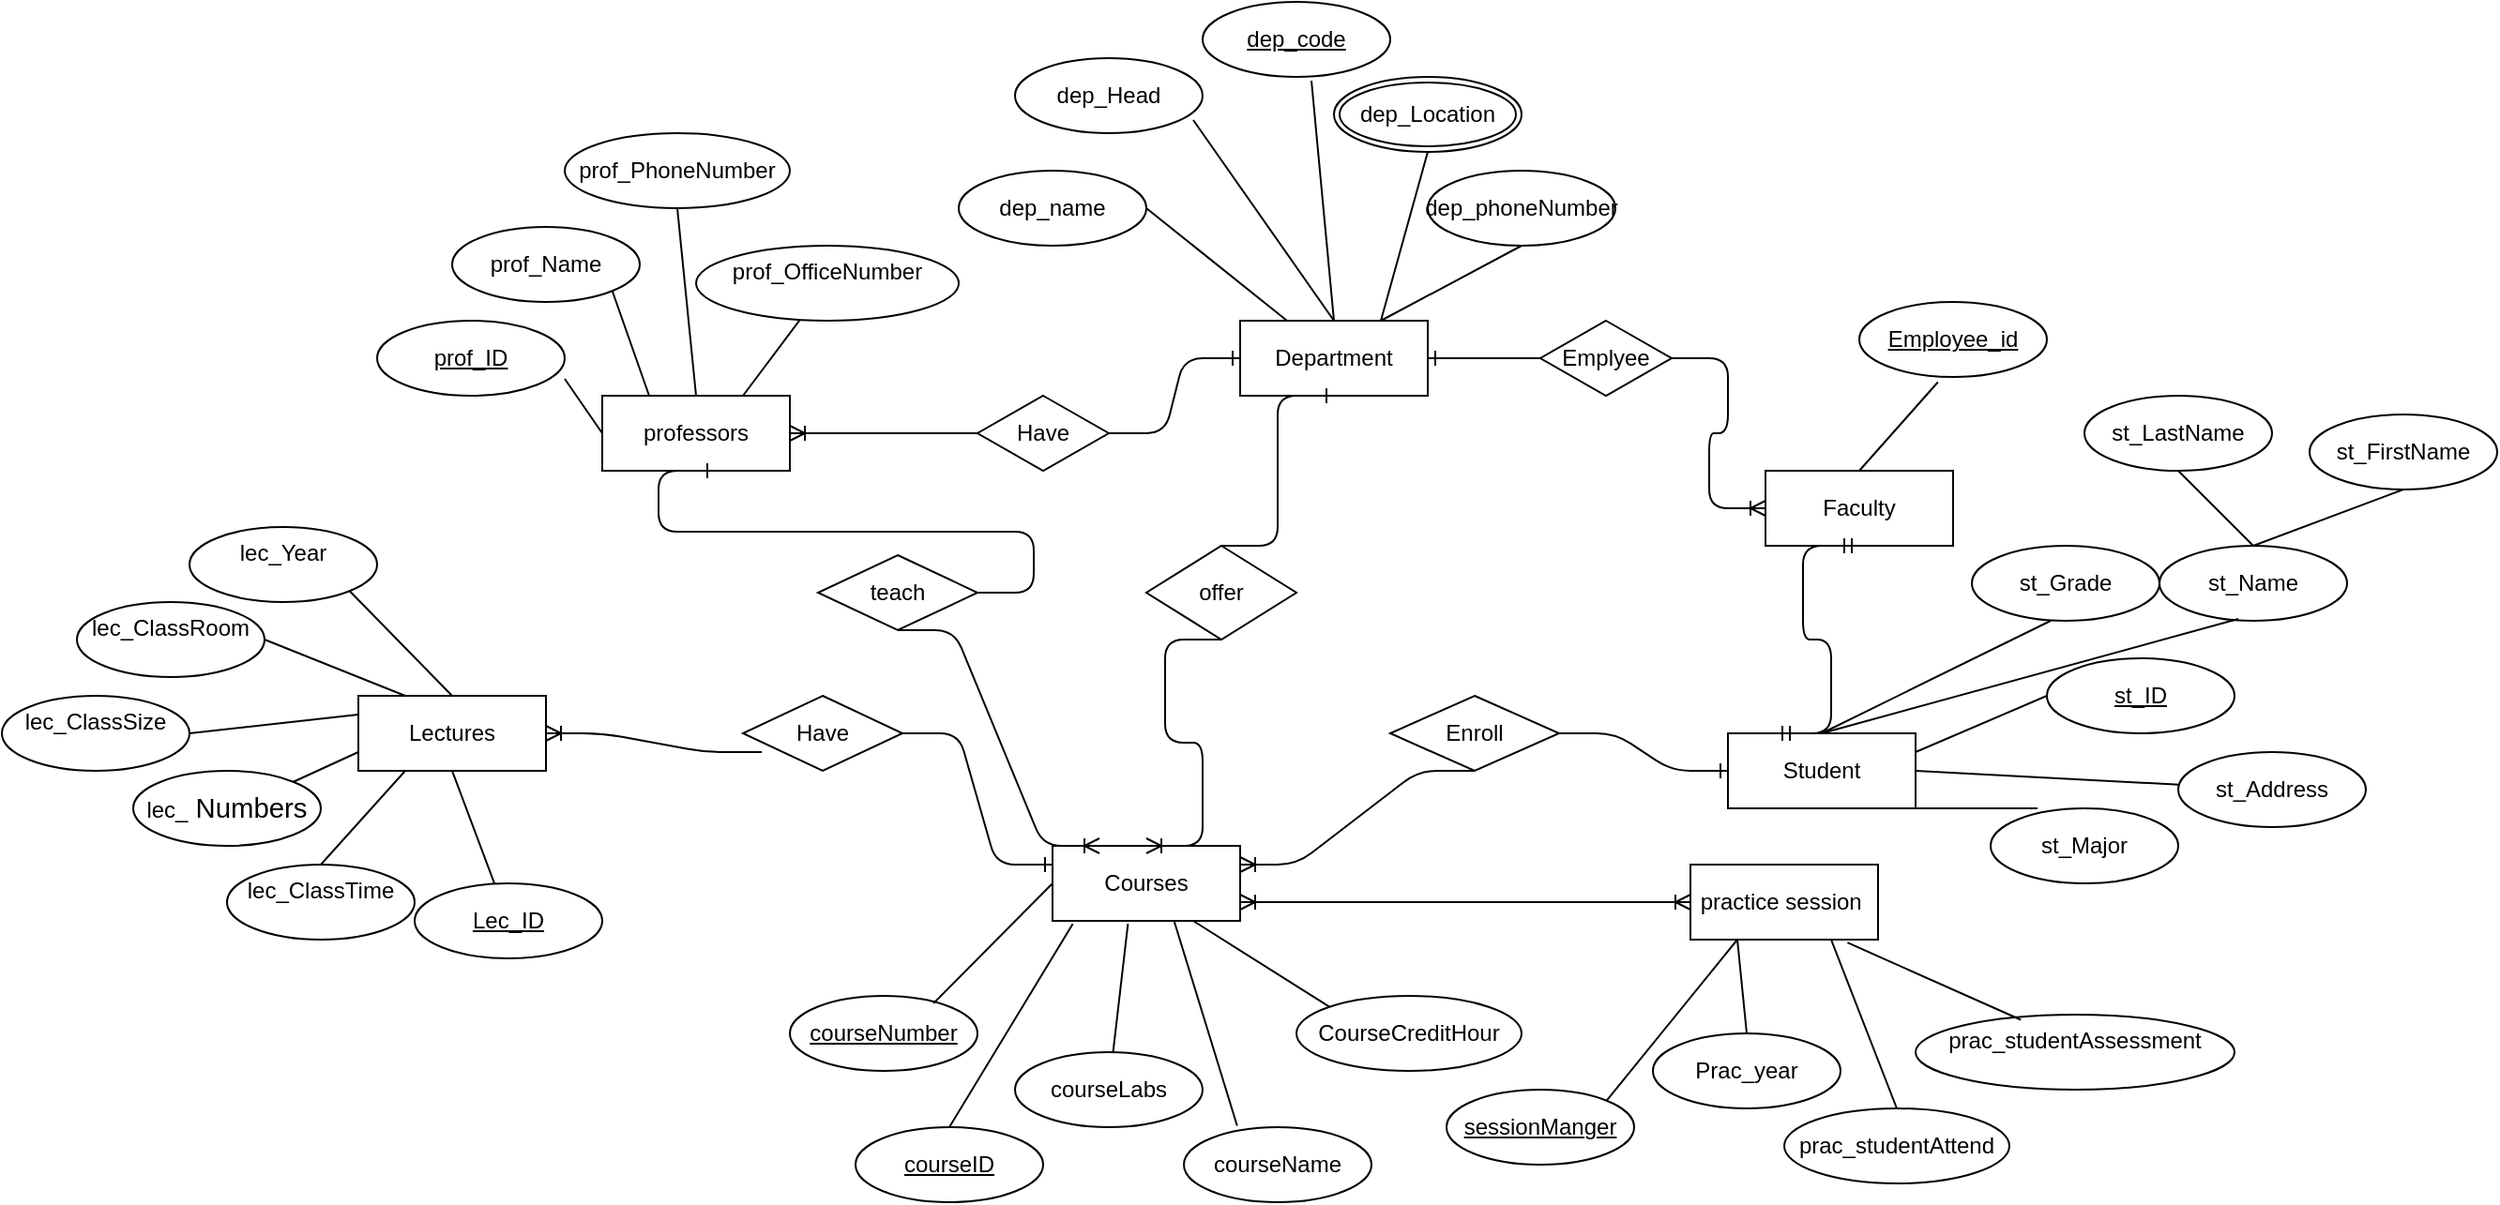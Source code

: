 <mxfile version="14.7.9" type="github">
  <diagram id="xXjCyACdQfbOIhHh-awv" name="Page-1">
    <mxGraphModel dx="2090" dy="561" grid="1" gridSize="10" guides="1" tooltips="1" connect="1" arrows="1" fold="1" page="1" pageScale="1" pageWidth="850" pageHeight="1100" math="0" shadow="0">
      <root>
        <mxCell id="0" />
        <mxCell id="1" parent="0" />
        <mxCell id="ngRxiMYijirylgywiZqK-1" value="Department" style="whiteSpace=wrap;html=1;align=center;" parent="1" vertex="1">
          <mxGeometry x="580" y="240" width="100" height="40" as="geometry" />
        </mxCell>
        <mxCell id="ngRxiMYijirylgywiZqK-2" value="Lectures" style="whiteSpace=wrap;html=1;align=center;" parent="1" vertex="1">
          <mxGeometry x="110" y="440" width="100" height="40" as="geometry" />
        </mxCell>
        <mxCell id="ngRxiMYijirylgywiZqK-3" value="practice session&amp;nbsp;" style="whiteSpace=wrap;html=1;align=center;" parent="1" vertex="1">
          <mxGeometry x="820" y="530" width="100" height="40" as="geometry" />
        </mxCell>
        <mxCell id="ngRxiMYijirylgywiZqK-4" value="professors" style="whiteSpace=wrap;html=1;align=center;" parent="1" vertex="1">
          <mxGeometry x="240" y="280" width="100" height="40" as="geometry" />
        </mxCell>
        <mxCell id="ngRxiMYijirylgywiZqK-5" value="Courses" style="whiteSpace=wrap;html=1;align=center;" parent="1" vertex="1">
          <mxGeometry x="480" y="520" width="100" height="40" as="geometry" />
        </mxCell>
        <mxCell id="ngRxiMYijirylgywiZqK-6" value="Student" style="whiteSpace=wrap;html=1;align=center;" parent="1" vertex="1">
          <mxGeometry x="840" y="460" width="100" height="40" as="geometry" />
        </mxCell>
        <mxCell id="ngRxiMYijirylgywiZqK-7" value="prof_ID" style="ellipse;whiteSpace=wrap;html=1;align=center;fontStyle=4;" parent="1" vertex="1">
          <mxGeometry x="120" y="240" width="100" height="40" as="geometry" />
        </mxCell>
        <mxCell id="ngRxiMYijirylgywiZqK-8" value="prof_Name" style="ellipse;whiteSpace=wrap;html=1;align=center;" parent="1" vertex="1">
          <mxGeometry x="160" y="190" width="100" height="40" as="geometry" />
        </mxCell>
        <mxCell id="ngRxiMYijirylgywiZqK-9" value="prof_&lt;span&gt;OfficeNumber&lt;/span&gt;&lt;p class=&quot;MsoNormal&quot;&gt;&lt;/p&gt;" style="ellipse;whiteSpace=wrap;html=1;align=center;" parent="1" vertex="1">
          <mxGeometry x="290" y="200" width="140" height="40" as="geometry" />
        </mxCell>
        <mxCell id="ngRxiMYijirylgywiZqK-10" value="prof_PhoneNumber" style="ellipse;whiteSpace=wrap;html=1;align=center;" parent="1" vertex="1">
          <mxGeometry x="220" y="140" width="120" height="40" as="geometry" />
        </mxCell>
        <mxCell id="ngRxiMYijirylgywiZqK-11" value="" style="endArrow=none;html=1;rounded=0;entryX=0.75;entryY=0;entryDx=0;entryDy=0;" parent="1" source="ngRxiMYijirylgywiZqK-9" target="ngRxiMYijirylgywiZqK-4" edge="1">
          <mxGeometry relative="1" as="geometry">
            <mxPoint x="290" y="210" as="sourcePoint" />
            <mxPoint x="450" y="210" as="targetPoint" />
          </mxGeometry>
        </mxCell>
        <mxCell id="ngRxiMYijirylgywiZqK-12" value="" style="endArrow=none;html=1;rounded=0;exitX=0.5;exitY=1;exitDx=0;exitDy=0;entryX=0.5;entryY=0;entryDx=0;entryDy=0;" parent="1" source="ngRxiMYijirylgywiZqK-10" target="ngRxiMYijirylgywiZqK-4" edge="1">
          <mxGeometry relative="1" as="geometry">
            <mxPoint x="290" y="259" as="sourcePoint" />
            <mxPoint x="450" y="259" as="targetPoint" />
          </mxGeometry>
        </mxCell>
        <mxCell id="ngRxiMYijirylgywiZqK-13" value="" style="endArrow=none;html=1;rounded=0;exitX=1;exitY=1;exitDx=0;exitDy=0;entryX=0.25;entryY=0;entryDx=0;entryDy=0;" parent="1" source="ngRxiMYijirylgywiZqK-8" target="ngRxiMYijirylgywiZqK-4" edge="1">
          <mxGeometry relative="1" as="geometry">
            <mxPoint x="300" y="239" as="sourcePoint" />
            <mxPoint x="460" y="239" as="targetPoint" />
          </mxGeometry>
        </mxCell>
        <mxCell id="ngRxiMYijirylgywiZqK-14" value="" style="endArrow=none;html=1;rounded=0;exitX=1;exitY=0.775;exitDx=0;exitDy=0;exitPerimeter=0;entryX=0;entryY=0.5;entryDx=0;entryDy=0;" parent="1" source="ngRxiMYijirylgywiZqK-7" target="ngRxiMYijirylgywiZqK-4" edge="1">
          <mxGeometry relative="1" as="geometry">
            <mxPoint x="340" y="290" as="sourcePoint" />
            <mxPoint x="500" y="290" as="targetPoint" />
          </mxGeometry>
        </mxCell>
        <mxCell id="ngRxiMYijirylgywiZqK-15" value="lec_&lt;span&gt;ClassRoom&lt;/span&gt;&lt;p class=&quot;MsoNormal&quot;&gt;&lt;/p&gt;" style="ellipse;whiteSpace=wrap;html=1;align=center;" parent="1" vertex="1">
          <mxGeometry x="-40" y="390" width="100" height="40" as="geometry" />
        </mxCell>
        <mxCell id="ngRxiMYijirylgywiZqK-16" value="lec_&lt;span&gt;Year&lt;/span&gt;&lt;p class=&quot;MsoNormal&quot;&gt;&lt;/p&gt;" style="ellipse;whiteSpace=wrap;html=1;align=center;" parent="1" vertex="1">
          <mxGeometry x="20" y="350" width="100" height="40" as="geometry" />
        </mxCell>
        <mxCell id="ngRxiMYijirylgywiZqK-17" value="lec_&lt;span&gt;ClassSize&lt;/span&gt;&lt;p class=&quot;MsoNormal&quot;&gt;&lt;/p&gt;" style="ellipse;whiteSpace=wrap;html=1;align=center;" parent="1" vertex="1">
          <mxGeometry x="-80" y="440" width="100" height="40" as="geometry" />
        </mxCell>
        <mxCell id="ngRxiMYijirylgywiZqK-19" value="lec_&lt;span&gt;ClassTime&lt;/span&gt;&lt;p class=&quot;MsoNormal&quot;&gt;&lt;/p&gt;" style="ellipse;whiteSpace=wrap;html=1;align=center;" parent="1" vertex="1">
          <mxGeometry x="40" y="530" width="100" height="40" as="geometry" />
        </mxCell>
        <mxCell id="ngRxiMYijirylgywiZqK-20" value="lec_&lt;span style=&quot;font-size: 11.0pt ; line-height: 107% ; font-family: &amp;#34;calibri&amp;#34; , sans-serif&quot;&gt;&amp;nbsp;Numbers&lt;/span&gt;" style="ellipse;whiteSpace=wrap;html=1;align=center;" parent="1" vertex="1">
          <mxGeometry x="-10" y="480" width="100" height="40" as="geometry" />
        </mxCell>
        <mxCell id="ngRxiMYijirylgywiZqK-21" value="" style="endArrow=none;html=1;rounded=0;entryX=0.25;entryY=1;entryDx=0;entryDy=0;exitX=0.5;exitY=0;exitDx=0;exitDy=0;" parent="1" source="ngRxiMYijirylgywiZqK-19" target="ngRxiMYijirylgywiZqK-2" edge="1">
          <mxGeometry relative="1" as="geometry">
            <mxPoint x="60" y="499.5" as="sourcePoint" />
            <mxPoint x="220" y="499.5" as="targetPoint" />
          </mxGeometry>
        </mxCell>
        <mxCell id="ngRxiMYijirylgywiZqK-22" value="" style="endArrow=none;html=1;rounded=0;entryX=0;entryY=0.75;entryDx=0;entryDy=0;exitX=1;exitY=0;exitDx=0;exitDy=0;" parent="1" source="ngRxiMYijirylgywiZqK-20" target="ngRxiMYijirylgywiZqK-2" edge="1">
          <mxGeometry relative="1" as="geometry">
            <mxPoint x="60" y="459.5" as="sourcePoint" />
            <mxPoint x="220" y="459.5" as="targetPoint" />
          </mxGeometry>
        </mxCell>
        <mxCell id="ngRxiMYijirylgywiZqK-23" value="" style="endArrow=none;html=1;rounded=0;entryX=0;entryY=0.25;entryDx=0;entryDy=0;exitX=1;exitY=0.5;exitDx=0;exitDy=0;" parent="1" source="ngRxiMYijirylgywiZqK-17" target="ngRxiMYijirylgywiZqK-2" edge="1">
          <mxGeometry relative="1" as="geometry">
            <mxPoint x="20" y="450" as="sourcePoint" />
            <mxPoint x="180" y="450" as="targetPoint" />
          </mxGeometry>
        </mxCell>
        <mxCell id="ngRxiMYijirylgywiZqK-24" value="" style="endArrow=none;html=1;rounded=0;entryX=0.25;entryY=0;entryDx=0;entryDy=0;exitX=1;exitY=0.5;exitDx=0;exitDy=0;" parent="1" source="ngRxiMYijirylgywiZqK-15" target="ngRxiMYijirylgywiZqK-2" edge="1">
          <mxGeometry relative="1" as="geometry">
            <mxPoint x="40" y="430" as="sourcePoint" />
            <mxPoint x="200" y="430" as="targetPoint" />
          </mxGeometry>
        </mxCell>
        <mxCell id="ngRxiMYijirylgywiZqK-25" value="" style="endArrow=none;html=1;rounded=0;exitX=1;exitY=1;exitDx=0;exitDy=0;entryX=0.5;entryY=0;entryDx=0;entryDy=0;" parent="1" source="ngRxiMYijirylgywiZqK-16" target="ngRxiMYijirylgywiZqK-2" edge="1">
          <mxGeometry relative="1" as="geometry">
            <mxPoint x="100" y="370" as="sourcePoint" />
            <mxPoint x="220" y="440" as="targetPoint" />
          </mxGeometry>
        </mxCell>
        <mxCell id="ngRxiMYijirylgywiZqK-27" value="dep_code" style="ellipse;whiteSpace=wrap;html=1;align=center;fontStyle=4;" parent="1" vertex="1">
          <mxGeometry x="560" y="70" width="100" height="40" as="geometry" />
        </mxCell>
        <mxCell id="ngRxiMYijirylgywiZqK-28" value="dep_Head" style="ellipse;whiteSpace=wrap;html=1;align=center;" parent="1" vertex="1">
          <mxGeometry x="460" y="100" width="100" height="40" as="geometry" />
        </mxCell>
        <mxCell id="ngRxiMYijirylgywiZqK-30" value="dep_phoneNumber" style="ellipse;whiteSpace=wrap;html=1;align=center;" parent="1" vertex="1">
          <mxGeometry x="680" y="160" width="100" height="40" as="geometry" />
        </mxCell>
        <mxCell id="ngRxiMYijirylgywiZqK-31" value="dep_name" style="ellipse;whiteSpace=wrap;html=1;align=center;" parent="1" vertex="1">
          <mxGeometry x="430" y="160" width="100" height="40" as="geometry" />
        </mxCell>
        <mxCell id="ngRxiMYijirylgywiZqK-32" value="" style="endArrow=none;html=1;rounded=0;entryX=1;entryY=0.5;entryDx=0;entryDy=0;" parent="1" source="ngRxiMYijirylgywiZqK-1" target="ngRxiMYijirylgywiZqK-31" edge="1">
          <mxGeometry relative="1" as="geometry">
            <mxPoint x="360" y="220" as="sourcePoint" />
            <mxPoint x="520" y="220" as="targetPoint" />
          </mxGeometry>
        </mxCell>
        <mxCell id="ngRxiMYijirylgywiZqK-33" value="" style="endArrow=none;html=1;rounded=0;entryX=0.95;entryY=0.825;entryDx=0;entryDy=0;entryPerimeter=0;exitX=0.5;exitY=0;exitDx=0;exitDy=0;" parent="1" source="ngRxiMYijirylgywiZqK-1" target="ngRxiMYijirylgywiZqK-28" edge="1">
          <mxGeometry relative="1" as="geometry">
            <mxPoint x="380" y="240" as="sourcePoint" />
            <mxPoint x="540" y="240" as="targetPoint" />
          </mxGeometry>
        </mxCell>
        <mxCell id="ngRxiMYijirylgywiZqK-34" value="" style="endArrow=none;html=1;rounded=0;entryX=0.58;entryY=1.05;entryDx=0;entryDy=0;entryPerimeter=0;exitX=0.5;exitY=0;exitDx=0;exitDy=0;" parent="1" source="ngRxiMYijirylgywiZqK-1" target="ngRxiMYijirylgywiZqK-27" edge="1">
          <mxGeometry relative="1" as="geometry">
            <mxPoint x="380" y="229.5" as="sourcePoint" />
            <mxPoint x="540" y="229.5" as="targetPoint" />
          </mxGeometry>
        </mxCell>
        <mxCell id="ngRxiMYijirylgywiZqK-35" value="" style="endArrow=none;html=1;rounded=0;entryX=0.5;entryY=1;entryDx=0;entryDy=0;exitX=0.75;exitY=0;exitDx=0;exitDy=0;" parent="1" source="ngRxiMYijirylgywiZqK-1" target="ngRxiMYijirylgywiZqK-97" edge="1">
          <mxGeometry relative="1" as="geometry">
            <mxPoint x="430" y="220" as="sourcePoint" />
            <mxPoint x="661" y="152" as="targetPoint" />
          </mxGeometry>
        </mxCell>
        <mxCell id="ngRxiMYijirylgywiZqK-36" value="" style="endArrow=none;html=1;rounded=0;entryX=0.5;entryY=1;entryDx=0;entryDy=0;exitX=0.75;exitY=0;exitDx=0;exitDy=0;" parent="1" source="ngRxiMYijirylgywiZqK-1" target="ngRxiMYijirylgywiZqK-30" edge="1">
          <mxGeometry relative="1" as="geometry">
            <mxPoint x="350" y="190" as="sourcePoint" />
            <mxPoint x="510" y="190" as="targetPoint" />
          </mxGeometry>
        </mxCell>
        <mxCell id="ngRxiMYijirylgywiZqK-37" value="st_Grade" style="ellipse;whiteSpace=wrap;html=1;align=center;" parent="1" vertex="1">
          <mxGeometry x="970" y="360" width="100" height="40" as="geometry" />
        </mxCell>
        <mxCell id="ngRxiMYijirylgywiZqK-38" value="st_Major" style="ellipse;whiteSpace=wrap;html=1;align=center;" parent="1" vertex="1">
          <mxGeometry x="980" y="500" width="100" height="40" as="geometry" />
        </mxCell>
        <mxCell id="ngRxiMYijirylgywiZqK-39" value="st_Address" style="ellipse;whiteSpace=wrap;html=1;align=center;" parent="1" vertex="1">
          <mxGeometry x="1080" y="470" width="100" height="40" as="geometry" />
        </mxCell>
        <mxCell id="ngRxiMYijirylgywiZqK-40" value="st_Name" style="ellipse;whiteSpace=wrap;html=1;align=center;" parent="1" vertex="1">
          <mxGeometry x="1070" y="360" width="100" height="40" as="geometry" />
        </mxCell>
        <mxCell id="ngRxiMYijirylgywiZqK-41" value="st_ID" style="ellipse;whiteSpace=wrap;html=1;align=center;fontStyle=4;" parent="1" vertex="1">
          <mxGeometry x="1010" y="420" width="100" height="40" as="geometry" />
        </mxCell>
        <mxCell id="ngRxiMYijirylgywiZqK-42" value="" style="endArrow=none;html=1;rounded=0;entryX=0.75;entryY=1;entryDx=0;entryDy=0;exitX=0.25;exitY=0;exitDx=0;exitDy=0;exitPerimeter=0;" parent="1" source="ngRxiMYijirylgywiZqK-38" target="ngRxiMYijirylgywiZqK-6" edge="1">
          <mxGeometry relative="1" as="geometry">
            <mxPoint x="740" y="419" as="sourcePoint" />
            <mxPoint x="900" y="419" as="targetPoint" />
          </mxGeometry>
        </mxCell>
        <mxCell id="ngRxiMYijirylgywiZqK-43" value="" style="endArrow=none;html=1;rounded=0;exitX=1;exitY=0.5;exitDx=0;exitDy=0;" parent="1" source="ngRxiMYijirylgywiZqK-6" target="ngRxiMYijirylgywiZqK-39" edge="1">
          <mxGeometry relative="1" as="geometry">
            <mxPoint x="780" y="420" as="sourcePoint" />
            <mxPoint x="940" y="420" as="targetPoint" />
          </mxGeometry>
        </mxCell>
        <mxCell id="ngRxiMYijirylgywiZqK-44" value="" style="endArrow=none;html=1;rounded=0;exitX=1;exitY=0.25;exitDx=0;exitDy=0;entryX=0;entryY=0.5;entryDx=0;entryDy=0;" parent="1" source="ngRxiMYijirylgywiZqK-6" target="ngRxiMYijirylgywiZqK-41" edge="1">
          <mxGeometry relative="1" as="geometry">
            <mxPoint x="830" y="379.5" as="sourcePoint" />
            <mxPoint x="980" y="380" as="targetPoint" />
          </mxGeometry>
        </mxCell>
        <mxCell id="ngRxiMYijirylgywiZqK-45" value="" style="endArrow=none;html=1;rounded=0;entryX=0.42;entryY=0.975;entryDx=0;entryDy=0;entryPerimeter=0;exitX=0.5;exitY=0;exitDx=0;exitDy=0;" parent="1" source="ngRxiMYijirylgywiZqK-6" target="ngRxiMYijirylgywiZqK-40" edge="1">
          <mxGeometry relative="1" as="geometry">
            <mxPoint x="770" y="330" as="sourcePoint" />
            <mxPoint x="930" y="330" as="targetPoint" />
          </mxGeometry>
        </mxCell>
        <mxCell id="ngRxiMYijirylgywiZqK-46" value="" style="endArrow=none;html=1;rounded=0;entryX=0.42;entryY=1;entryDx=0;entryDy=0;entryPerimeter=0;exitX=0.5;exitY=0;exitDx=0;exitDy=0;" parent="1" source="ngRxiMYijirylgywiZqK-6" target="ngRxiMYijirylgywiZqK-37" edge="1">
          <mxGeometry relative="1" as="geometry">
            <mxPoint x="750" y="390" as="sourcePoint" />
            <mxPoint x="910" y="390" as="targetPoint" />
          </mxGeometry>
        </mxCell>
        <mxCell id="ngRxiMYijirylgywiZqK-47" value="courseNumber" style="ellipse;whiteSpace=wrap;html=1;align=center;fontStyle=4;" parent="1" vertex="1">
          <mxGeometry x="340" y="600" width="100" height="40" as="geometry" />
        </mxCell>
        <mxCell id="ngRxiMYijirylgywiZqK-48" value="courseID" style="ellipse;whiteSpace=wrap;html=1;align=center;fontStyle=4;" parent="1" vertex="1">
          <mxGeometry x="375" y="670" width="100" height="40" as="geometry" />
        </mxCell>
        <mxCell id="ngRxiMYijirylgywiZqK-49" value="CourseCreditHour" style="ellipse;whiteSpace=wrap;html=1;align=center;" parent="1" vertex="1">
          <mxGeometry x="610" y="600" width="120" height="40" as="geometry" />
        </mxCell>
        <mxCell id="ngRxiMYijirylgywiZqK-50" value="courseLabs" style="ellipse;whiteSpace=wrap;html=1;align=center;" parent="1" vertex="1">
          <mxGeometry x="460" y="630" width="100" height="40" as="geometry" />
        </mxCell>
        <mxCell id="ngRxiMYijirylgywiZqK-51" value="courseName" style="ellipse;whiteSpace=wrap;html=1;align=center;" parent="1" vertex="1">
          <mxGeometry x="550" y="670" width="100" height="40" as="geometry" />
        </mxCell>
        <mxCell id="ngRxiMYijirylgywiZqK-53" value="" style="endArrow=none;html=1;rounded=0;entryX=0.75;entryY=1;entryDx=0;entryDy=0;exitX=0;exitY=0;exitDx=0;exitDy=0;" parent="1" source="ngRxiMYijirylgywiZqK-49" target="ngRxiMYijirylgywiZqK-5" edge="1">
          <mxGeometry relative="1" as="geometry">
            <mxPoint x="530" y="630" as="sourcePoint" />
            <mxPoint x="690" y="630" as="targetPoint" />
          </mxGeometry>
        </mxCell>
        <mxCell id="ngRxiMYijirylgywiZqK-54" value="" style="endArrow=none;html=1;rounded=0;entryX=0.649;entryY=1.01;entryDx=0;entryDy=0;entryPerimeter=0;exitX=0.284;exitY=-0.019;exitDx=0;exitDy=0;exitPerimeter=0;" parent="1" source="ngRxiMYijirylgywiZqK-51" target="ngRxiMYijirylgywiZqK-5" edge="1">
          <mxGeometry relative="1" as="geometry">
            <mxPoint x="500" y="669.41" as="sourcePoint" />
            <mxPoint x="660" y="669.41" as="targetPoint" />
          </mxGeometry>
        </mxCell>
        <mxCell id="ngRxiMYijirylgywiZqK-55" value="" style="endArrow=none;html=1;rounded=0;entryX=0.402;entryY=1.04;entryDx=0;entryDy=0;entryPerimeter=0;" parent="1" source="ngRxiMYijirylgywiZqK-50" target="ngRxiMYijirylgywiZqK-5" edge="1">
          <mxGeometry relative="1" as="geometry">
            <mxPoint x="490" y="659.41" as="sourcePoint" />
            <mxPoint x="650" y="659.41" as="targetPoint" />
          </mxGeometry>
        </mxCell>
        <mxCell id="ngRxiMYijirylgywiZqK-56" value="" style="endArrow=none;html=1;rounded=0;exitX=0.5;exitY=0;exitDx=0;exitDy=0;entryX=0.108;entryY=1.04;entryDx=0;entryDy=0;entryPerimeter=0;" parent="1" source="ngRxiMYijirylgywiZqK-48" target="ngRxiMYijirylgywiZqK-5" edge="1">
          <mxGeometry relative="1" as="geometry">
            <mxPoint x="420" y="598.82" as="sourcePoint" />
            <mxPoint x="530" y="599" as="targetPoint" />
          </mxGeometry>
        </mxCell>
        <mxCell id="ngRxiMYijirylgywiZqK-57" value="" style="endArrow=none;html=1;rounded=0;entryX=0;entryY=0.5;entryDx=0;entryDy=0;exitX=0.766;exitY=0.099;exitDx=0;exitDy=0;exitPerimeter=0;" parent="1" source="ngRxiMYijirylgywiZqK-47" target="ngRxiMYijirylgywiZqK-5" edge="1">
          <mxGeometry relative="1" as="geometry">
            <mxPoint x="430" y="570" as="sourcePoint" />
            <mxPoint x="590" y="570" as="targetPoint" />
          </mxGeometry>
        </mxCell>
        <mxCell id="ngRxiMYijirylgywiZqK-58" value="Faculty" style="whiteSpace=wrap;html=1;align=center;" parent="1" vertex="1">
          <mxGeometry x="860" y="320" width="100" height="40" as="geometry" />
        </mxCell>
        <mxCell id="ngRxiMYijirylgywiZqK-60" value="Employee_id" style="ellipse;whiteSpace=wrap;html=1;align=center;fontStyle=4;" parent="1" vertex="1">
          <mxGeometry x="910" y="230" width="100" height="40" as="geometry" />
        </mxCell>
        <mxCell id="ngRxiMYijirylgywiZqK-61" value="" style="endArrow=none;html=1;rounded=0;exitX=0.419;exitY=1.069;exitDx=0;exitDy=0;exitPerimeter=0;entryX=0.5;entryY=0;entryDx=0;entryDy=0;" parent="1" source="ngRxiMYijirylgywiZqK-60" target="ngRxiMYijirylgywiZqK-58" edge="1">
          <mxGeometry relative="1" as="geometry">
            <mxPoint x="720" y="220" as="sourcePoint" />
            <mxPoint x="930" y="240" as="targetPoint" />
          </mxGeometry>
        </mxCell>
        <mxCell id="ngRxiMYijirylgywiZqK-62" value="sessionManger" style="ellipse;whiteSpace=wrap;html=1;align=center;fontStyle=4;" parent="1" vertex="1">
          <mxGeometry x="690" y="650" width="100" height="40" as="geometry" />
        </mxCell>
        <mxCell id="ngRxiMYijirylgywiZqK-63" value="Prac_year" style="ellipse;whiteSpace=wrap;html=1;align=center;" parent="1" vertex="1">
          <mxGeometry x="800" y="620" width="100" height="40" as="geometry" />
        </mxCell>
        <mxCell id="ngRxiMYijirylgywiZqK-64" value="prac_studentAttend" style="ellipse;whiteSpace=wrap;html=1;align=center;" parent="1" vertex="1">
          <mxGeometry x="870" y="660" width="120" height="40" as="geometry" />
        </mxCell>
        <mxCell id="ngRxiMYijirylgywiZqK-65" value="prac_&lt;span&gt;studentAssessment&lt;/span&gt;&lt;p class=&quot;MsoNormal&quot;&gt;&lt;/p&gt;" style="ellipse;whiteSpace=wrap;html=1;align=center;" parent="1" vertex="1">
          <mxGeometry x="940" y="610" width="170" height="40" as="geometry" />
        </mxCell>
        <mxCell id="ngRxiMYijirylgywiZqK-68" value="" style="endArrow=none;html=1;rounded=0;exitX=0.837;exitY=1.04;exitDx=0;exitDy=0;entryX=0.33;entryY=0.069;entryDx=0;entryDy=0;entryPerimeter=0;exitPerimeter=0;" parent="1" source="ngRxiMYijirylgywiZqK-3" target="ngRxiMYijirylgywiZqK-65" edge="1">
          <mxGeometry relative="1" as="geometry">
            <mxPoint x="900" y="600" as="sourcePoint" />
            <mxPoint x="1060" y="600" as="targetPoint" />
          </mxGeometry>
        </mxCell>
        <mxCell id="ngRxiMYijirylgywiZqK-69" value="" style="endArrow=none;html=1;rounded=0;entryX=0.75;entryY=1;entryDx=0;entryDy=0;exitX=0.5;exitY=0;exitDx=0;exitDy=0;" parent="1" source="ngRxiMYijirylgywiZqK-64" target="ngRxiMYijirylgywiZqK-3" edge="1">
          <mxGeometry relative="1" as="geometry">
            <mxPoint x="790" y="570" as="sourcePoint" />
            <mxPoint x="950" y="570" as="targetPoint" />
          </mxGeometry>
        </mxCell>
        <mxCell id="ngRxiMYijirylgywiZqK-70" value="" style="endArrow=none;html=1;rounded=0;entryX=0.25;entryY=1;entryDx=0;entryDy=0;exitX=0.5;exitY=0;exitDx=0;exitDy=0;" parent="1" source="ngRxiMYijirylgywiZqK-63" target="ngRxiMYijirylgywiZqK-3" edge="1">
          <mxGeometry relative="1" as="geometry">
            <mxPoint x="750" y="549" as="sourcePoint" />
            <mxPoint x="910" y="549" as="targetPoint" />
          </mxGeometry>
        </mxCell>
        <mxCell id="ngRxiMYijirylgywiZqK-71" value="" style="endArrow=none;html=1;rounded=0;entryX=0.25;entryY=1;entryDx=0;entryDy=0;exitX=1;exitY=0;exitDx=0;exitDy=0;" parent="1" source="ngRxiMYijirylgywiZqK-62" target="ngRxiMYijirylgywiZqK-3" edge="1">
          <mxGeometry relative="1" as="geometry">
            <mxPoint x="740" y="590" as="sourcePoint" />
            <mxPoint x="900" y="590" as="targetPoint" />
          </mxGeometry>
        </mxCell>
        <mxCell id="ngRxiMYijirylgywiZqK-72" value="Enroll" style="shape=rhombus;perimeter=rhombusPerimeter;whiteSpace=wrap;html=1;align=center;" parent="1" vertex="1">
          <mxGeometry x="660" y="440" width="90" height="40" as="geometry" />
        </mxCell>
        <mxCell id="ngRxiMYijirylgywiZqK-73" value="" style="edgeStyle=entityRelationEdgeStyle;fontSize=12;html=1;endArrow=ERone;endFill=1;exitX=1;exitY=0.5;exitDx=0;exitDy=0;entryX=0;entryY=0.5;entryDx=0;entryDy=0;" parent="1" source="ngRxiMYijirylgywiZqK-72" target="ngRxiMYijirylgywiZqK-6" edge="1">
          <mxGeometry width="100" height="100" relative="1" as="geometry">
            <mxPoint x="750" y="500" as="sourcePoint" />
            <mxPoint x="830" y="410" as="targetPoint" />
          </mxGeometry>
        </mxCell>
        <mxCell id="ngRxiMYijirylgywiZqK-75" value="" style="edgeStyle=entityRelationEdgeStyle;fontSize=12;html=1;endArrow=ERoneToMany;entryX=1;entryY=0.25;entryDx=0;entryDy=0;exitX=0.5;exitY=1;exitDx=0;exitDy=0;" parent="1" source="ngRxiMYijirylgywiZqK-72" target="ngRxiMYijirylgywiZqK-5" edge="1">
          <mxGeometry width="100" height="100" relative="1" as="geometry">
            <mxPoint x="710" y="600" as="sourcePoint" />
            <mxPoint x="810" y="500" as="targetPoint" />
          </mxGeometry>
        </mxCell>
        <mxCell id="ngRxiMYijirylgywiZqK-76" value="Have" style="shape=rhombus;perimeter=rhombusPerimeter;whiteSpace=wrap;html=1;align=center;" parent="1" vertex="1">
          <mxGeometry x="315" y="440" width="85" height="40" as="geometry" />
        </mxCell>
        <mxCell id="ngRxiMYijirylgywiZqK-77" value="" style="edgeStyle=entityRelationEdgeStyle;fontSize=12;html=1;endArrow=ERoneToMany;exitX=0.118;exitY=0.75;exitDx=0;exitDy=0;exitPerimeter=0;entryX=1;entryY=0.5;entryDx=0;entryDy=0;" parent="1" source="ngRxiMYijirylgywiZqK-76" target="ngRxiMYijirylgywiZqK-2" edge="1">
          <mxGeometry width="100" height="100" relative="1" as="geometry">
            <mxPoint x="350" y="600" as="sourcePoint" />
            <mxPoint x="450" y="500" as="targetPoint" />
          </mxGeometry>
        </mxCell>
        <mxCell id="ngRxiMYijirylgywiZqK-78" value="" style="edgeStyle=entityRelationEdgeStyle;fontSize=12;html=1;endArrow=ERone;endFill=1;entryX=0;entryY=0.25;entryDx=0;entryDy=0;entryPerimeter=0;exitX=1;exitY=0.5;exitDx=0;exitDy=0;" parent="1" source="ngRxiMYijirylgywiZqK-76" target="ngRxiMYijirylgywiZqK-5" edge="1">
          <mxGeometry width="100" height="100" relative="1" as="geometry">
            <mxPoint x="375" y="630" as="sourcePoint" />
            <mxPoint x="475" y="530" as="targetPoint" />
          </mxGeometry>
        </mxCell>
        <mxCell id="ngRxiMYijirylgywiZqK-80" value="" style="edgeStyle=entityRelationEdgeStyle;fontSize=12;html=1;endArrow=ERoneToMany;startArrow=ERoneToMany;exitX=1;exitY=0.75;exitDx=0;exitDy=0;entryX=0;entryY=0.5;entryDx=0;entryDy=0;" parent="1" source="ngRxiMYijirylgywiZqK-5" target="ngRxiMYijirylgywiZqK-3" edge="1">
          <mxGeometry width="100" height="100" relative="1" as="geometry">
            <mxPoint x="670" y="580" as="sourcePoint" />
            <mxPoint x="770" y="480" as="targetPoint" />
          </mxGeometry>
        </mxCell>
        <mxCell id="ngRxiMYijirylgywiZqK-81" value="offer" style="shape=rhombus;perimeter=rhombusPerimeter;whiteSpace=wrap;html=1;align=center;" parent="1" vertex="1">
          <mxGeometry x="530" y="360" width="80" height="50" as="geometry" />
        </mxCell>
        <mxCell id="ngRxiMYijirylgywiZqK-83" value="" style="edgeStyle=entityRelationEdgeStyle;fontSize=12;html=1;endArrow=ERoneToMany;exitX=0.5;exitY=1;exitDx=0;exitDy=0;entryX=0.5;entryY=0;entryDx=0;entryDy=0;" parent="1" source="ngRxiMYijirylgywiZqK-81" target="ngRxiMYijirylgywiZqK-5" edge="1">
          <mxGeometry width="100" height="100" relative="1" as="geometry">
            <mxPoint x="460" y="400" as="sourcePoint" />
            <mxPoint x="530" y="515" as="targetPoint" />
          </mxGeometry>
        </mxCell>
        <mxCell id="ngRxiMYijirylgywiZqK-84" value="" style="edgeStyle=entityRelationEdgeStyle;fontSize=12;html=1;endArrow=ERone;endFill=1;exitX=0.5;exitY=0;exitDx=0;exitDy=0;entryX=0.5;entryY=1;entryDx=0;entryDy=0;" parent="1" source="ngRxiMYijirylgywiZqK-81" target="ngRxiMYijirylgywiZqK-1" edge="1">
          <mxGeometry width="100" height="100" relative="1" as="geometry">
            <mxPoint x="460" y="400" as="sourcePoint" />
            <mxPoint x="560" y="300" as="targetPoint" />
          </mxGeometry>
        </mxCell>
        <mxCell id="ngRxiMYijirylgywiZqK-85" value="Emplyee" style="shape=rhombus;perimeter=rhombusPerimeter;whiteSpace=wrap;html=1;align=center;" parent="1" vertex="1">
          <mxGeometry x="740" y="240" width="70" height="40" as="geometry" />
        </mxCell>
        <mxCell id="ngRxiMYijirylgywiZqK-86" value="" style="edgeStyle=entityRelationEdgeStyle;fontSize=12;html=1;endArrow=ERoneToMany;exitX=1;exitY=0.5;exitDx=0;exitDy=0;entryX=0;entryY=0.5;entryDx=0;entryDy=0;" parent="1" source="ngRxiMYijirylgywiZqK-85" target="ngRxiMYijirylgywiZqK-58" edge="1">
          <mxGeometry width="100" height="100" relative="1" as="geometry">
            <mxPoint x="460" y="360" as="sourcePoint" />
            <mxPoint x="560" y="260" as="targetPoint" />
          </mxGeometry>
        </mxCell>
        <mxCell id="ngRxiMYijirylgywiZqK-87" value="" style="edgeStyle=entityRelationEdgeStyle;fontSize=12;html=1;endArrow=ERone;endFill=1;exitX=0;exitY=0.5;exitDx=0;exitDy=0;entryX=1;entryY=0.5;entryDx=0;entryDy=0;" parent="1" source="ngRxiMYijirylgywiZqK-85" target="ngRxiMYijirylgywiZqK-1" edge="1">
          <mxGeometry width="100" height="100" relative="1" as="geometry">
            <mxPoint x="460" y="360" as="sourcePoint" />
            <mxPoint x="560" y="260" as="targetPoint" />
          </mxGeometry>
        </mxCell>
        <mxCell id="ngRxiMYijirylgywiZqK-89" value="Have" style="shape=rhombus;perimeter=rhombusPerimeter;whiteSpace=wrap;html=1;align=center;" parent="1" vertex="1">
          <mxGeometry x="440" y="280" width="70" height="40" as="geometry" />
        </mxCell>
        <mxCell id="ngRxiMYijirylgywiZqK-90" value="" style="edgeStyle=entityRelationEdgeStyle;fontSize=12;html=1;endArrow=ERoneToMany;exitX=0;exitY=0.5;exitDx=0;exitDy=0;entryX=1;entryY=0.5;entryDx=0;entryDy=0;" parent="1" source="ngRxiMYijirylgywiZqK-89" target="ngRxiMYijirylgywiZqK-4" edge="1">
          <mxGeometry width="100" height="100" relative="1" as="geometry">
            <mxPoint x="460" y="360" as="sourcePoint" />
            <mxPoint x="360" y="300" as="targetPoint" />
          </mxGeometry>
        </mxCell>
        <mxCell id="ngRxiMYijirylgywiZqK-92" value="" style="edgeStyle=entityRelationEdgeStyle;fontSize=12;html=1;endArrow=ERone;endFill=1;entryX=0;entryY=0.5;entryDx=0;entryDy=0;" parent="1" target="ngRxiMYijirylgywiZqK-1" edge="1">
          <mxGeometry width="100" height="100" relative="1" as="geometry">
            <mxPoint x="510" y="300" as="sourcePoint" />
            <mxPoint x="560" y="260" as="targetPoint" />
          </mxGeometry>
        </mxCell>
        <mxCell id="ngRxiMYijirylgywiZqK-93" value="teach" style="shape=rhombus;perimeter=rhombusPerimeter;whiteSpace=wrap;html=1;align=center;" parent="1" vertex="1">
          <mxGeometry x="355" y="365" width="85" height="40" as="geometry" />
        </mxCell>
        <mxCell id="ngRxiMYijirylgywiZqK-94" value="" style="edgeStyle=entityRelationEdgeStyle;fontSize=12;html=1;endArrow=ERone;endFill=1;" parent="1" source="ngRxiMYijirylgywiZqK-93" edge="1">
          <mxGeometry width="100" height="100" relative="1" as="geometry">
            <mxPoint x="460" y="360" as="sourcePoint" />
            <mxPoint x="300" y="320" as="targetPoint" />
          </mxGeometry>
        </mxCell>
        <mxCell id="ngRxiMYijirylgywiZqK-95" value="" style="edgeStyle=entityRelationEdgeStyle;fontSize=12;html=1;endArrow=ERoneToMany;exitX=0.5;exitY=1;exitDx=0;exitDy=0;entryX=0.25;entryY=0;entryDx=0;entryDy=0;" parent="1" source="ngRxiMYijirylgywiZqK-93" target="ngRxiMYijirylgywiZqK-5" edge="1">
          <mxGeometry width="100" height="100" relative="1" as="geometry">
            <mxPoint x="460" y="360" as="sourcePoint" />
            <mxPoint x="560" y="260" as="targetPoint" />
          </mxGeometry>
        </mxCell>
        <mxCell id="ngRxiMYijirylgywiZqK-97" value="dep_Location" style="ellipse;shape=doubleEllipse;margin=3;whiteSpace=wrap;html=1;align=center;" parent="1" vertex="1">
          <mxGeometry x="630" y="110" width="100" height="40" as="geometry" />
        </mxCell>
        <mxCell id="ngRxiMYijirylgywiZqK-98" value="st_LastName" style="ellipse;whiteSpace=wrap;html=1;align=center;" parent="1" vertex="1">
          <mxGeometry x="1030" y="280" width="100" height="40" as="geometry" />
        </mxCell>
        <mxCell id="ngRxiMYijirylgywiZqK-99" value="st_FirstName" style="ellipse;whiteSpace=wrap;html=1;align=center;" parent="1" vertex="1">
          <mxGeometry x="1150" y="290" width="100" height="40" as="geometry" />
        </mxCell>
        <mxCell id="ngRxiMYijirylgywiZqK-100" value="" style="endArrow=none;html=1;rounded=0;entryX=0.5;entryY=1;entryDx=0;entryDy=0;exitX=0.5;exitY=0;exitDx=0;exitDy=0;" parent="1" source="ngRxiMYijirylgywiZqK-40" target="ngRxiMYijirylgywiZqK-99" edge="1">
          <mxGeometry relative="1" as="geometry">
            <mxPoint x="980" y="340" as="sourcePoint" />
            <mxPoint x="1140" y="340" as="targetPoint" />
          </mxGeometry>
        </mxCell>
        <mxCell id="ngRxiMYijirylgywiZqK-101" value="" style="endArrow=none;html=1;rounded=0;entryX=0.5;entryY=1;entryDx=0;entryDy=0;exitX=0.5;exitY=0;exitDx=0;exitDy=0;" parent="1" source="ngRxiMYijirylgywiZqK-40" target="ngRxiMYijirylgywiZqK-98" edge="1">
          <mxGeometry relative="1" as="geometry">
            <mxPoint x="760" y="400" as="sourcePoint" />
            <mxPoint x="920" y="400" as="targetPoint" />
          </mxGeometry>
        </mxCell>
        <mxCell id="ngRxiMYijirylgywiZqK-102" value="" style="edgeStyle=entityRelationEdgeStyle;fontSize=12;html=1;endArrow=ERmandOne;startArrow=ERmandOne;entryX=0.5;entryY=1;entryDx=0;entryDy=0;exitX=0.25;exitY=0;exitDx=0;exitDy=0;" parent="1" source="ngRxiMYijirylgywiZqK-6" target="ngRxiMYijirylgywiZqK-58" edge="1">
          <mxGeometry width="100" height="100" relative="1" as="geometry">
            <mxPoint x="790" y="450" as="sourcePoint" />
            <mxPoint x="890" y="350" as="targetPoint" />
          </mxGeometry>
        </mxCell>
        <mxCell id="ngRxiMYijirylgywiZqK-103" value="&lt;u&gt;Lec_ID&lt;/u&gt;" style="ellipse;whiteSpace=wrap;html=1;align=center;" parent="1" vertex="1">
          <mxGeometry x="140" y="540" width="100" height="40" as="geometry" />
        </mxCell>
        <mxCell id="ngRxiMYijirylgywiZqK-104" value="" style="endArrow=none;html=1;rounded=0;exitX=0.5;exitY=1;exitDx=0;exitDy=0;" parent="1" source="ngRxiMYijirylgywiZqK-2" target="ngRxiMYijirylgywiZqK-103" edge="1">
          <mxGeometry relative="1" as="geometry">
            <mxPoint x="270" y="520" as="sourcePoint" />
            <mxPoint x="430" y="520" as="targetPoint" />
          </mxGeometry>
        </mxCell>
      </root>
    </mxGraphModel>
  </diagram>
</mxfile>
